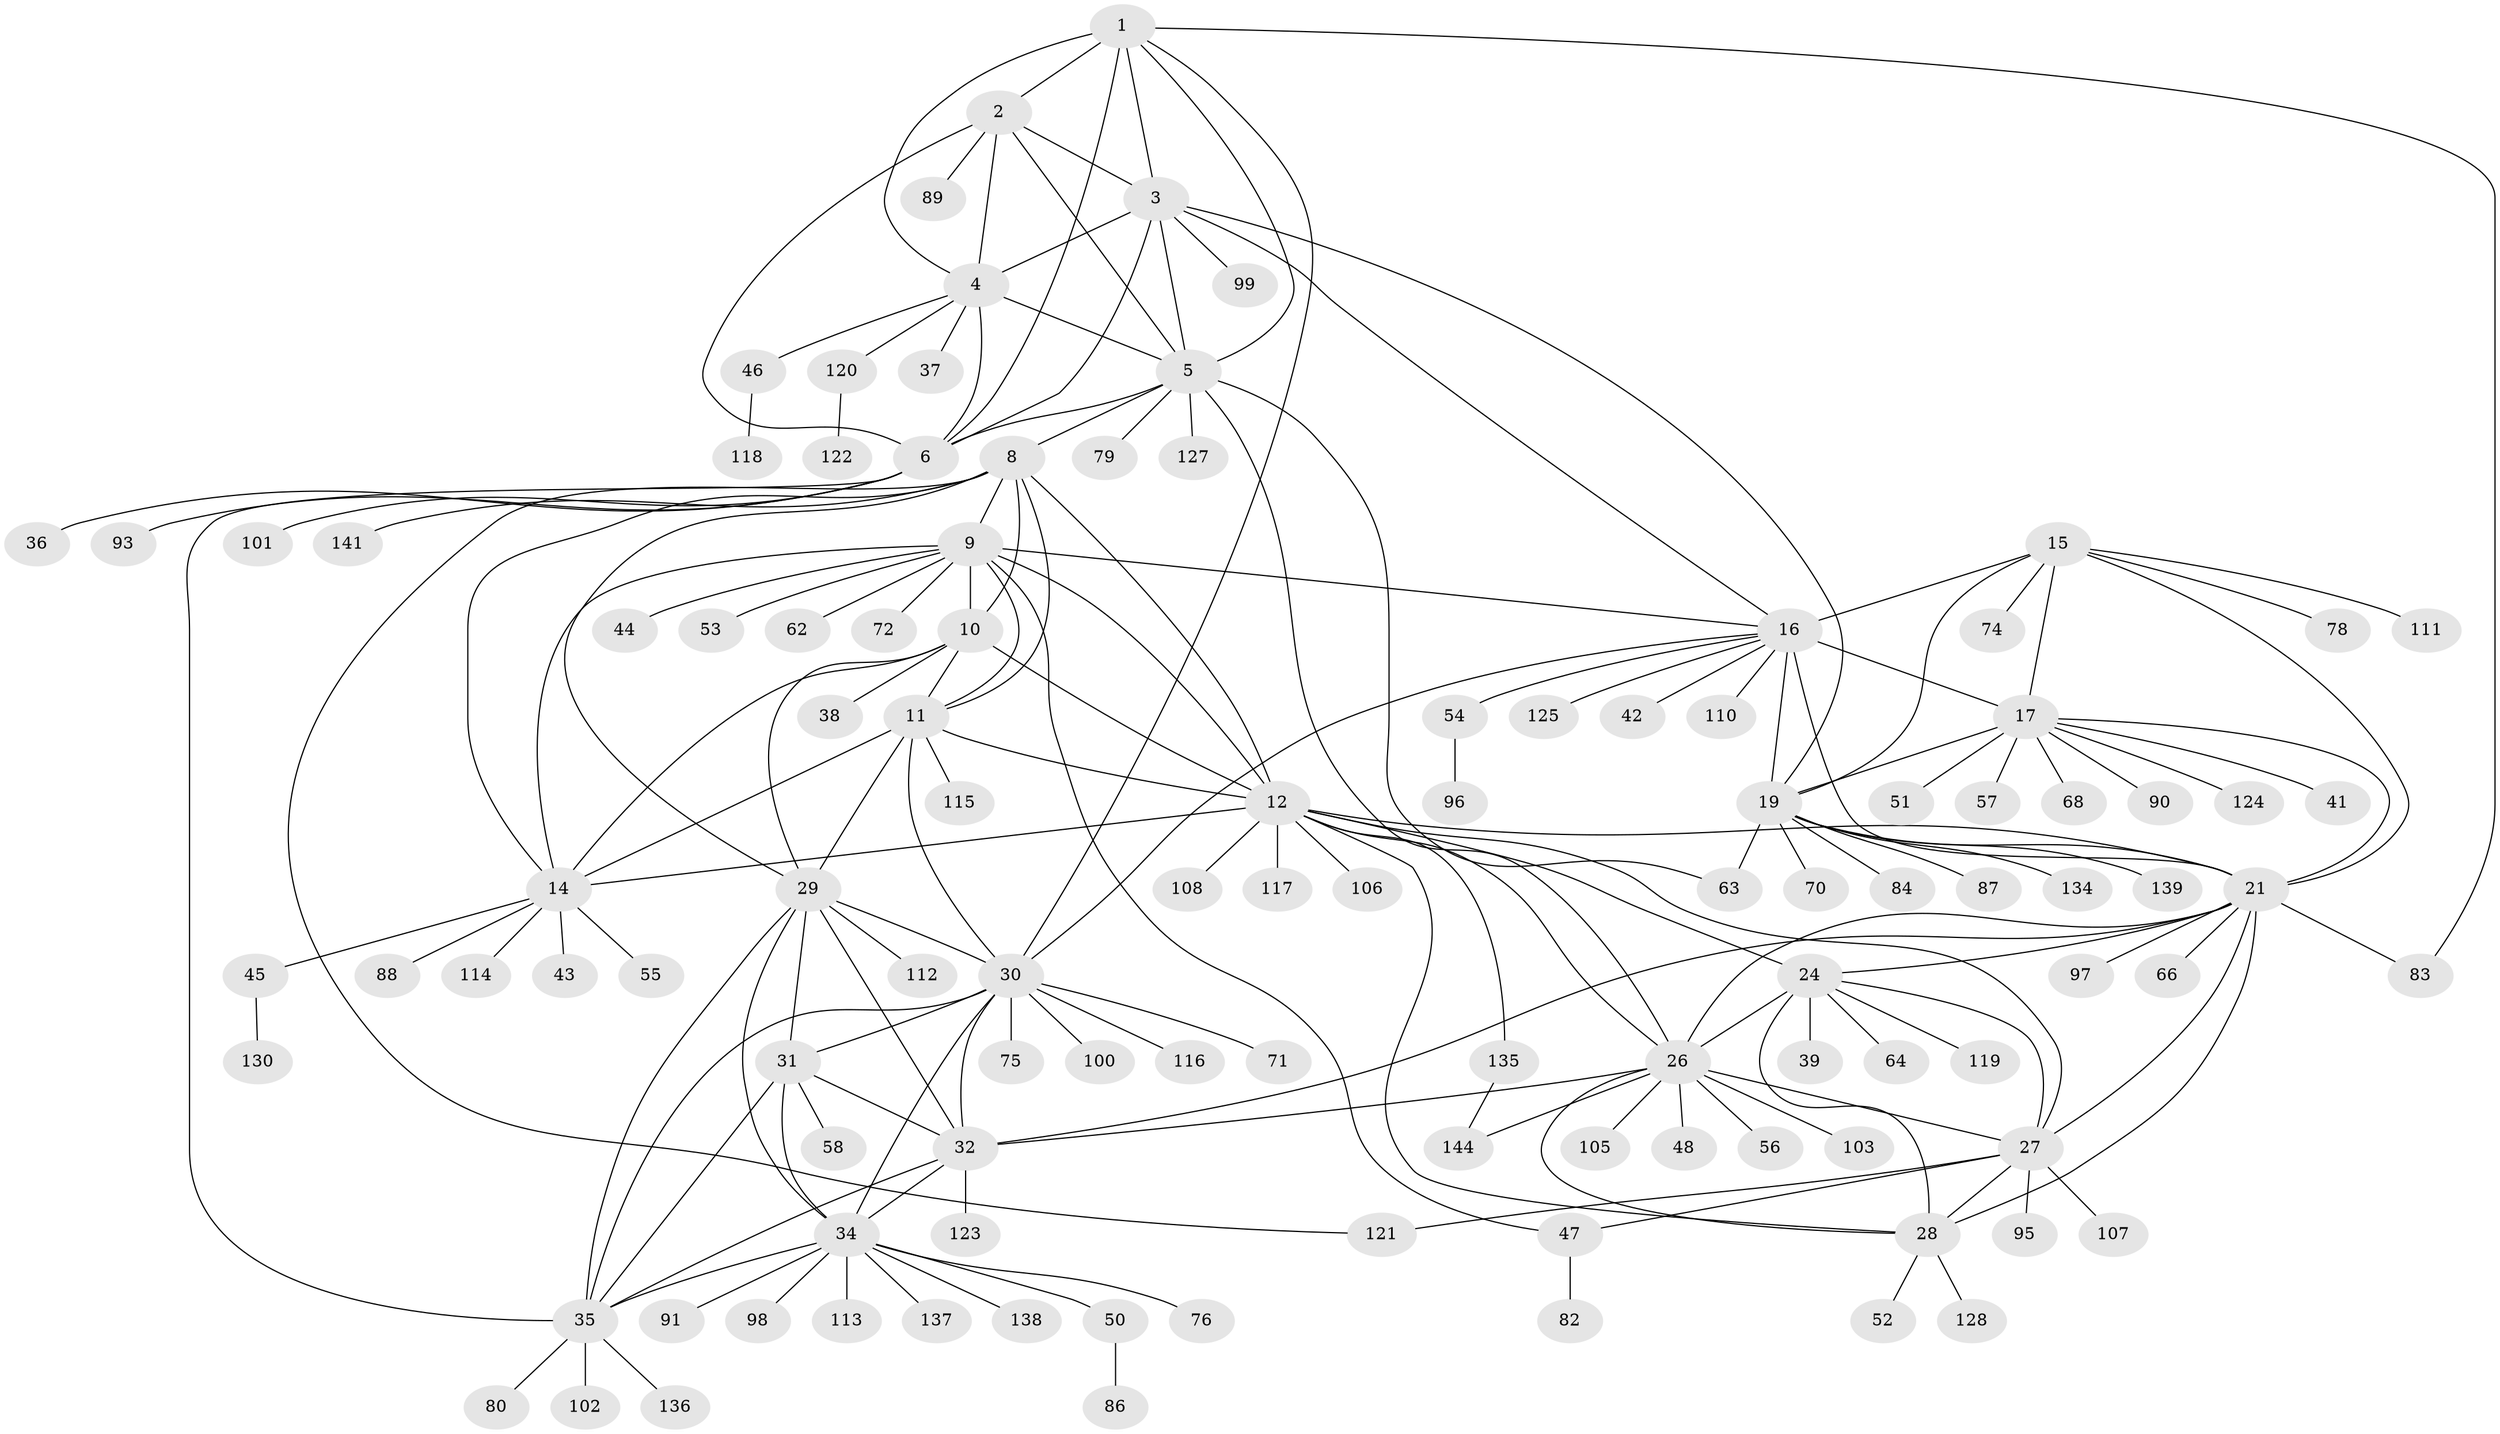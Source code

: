 // original degree distribution, {7: 0.041666666666666664, 8: 0.05555555555555555, 9: 0.020833333333333332, 12: 0.020833333333333332, 10: 0.05555555555555555, 11: 0.013888888888888888, 13: 0.020833333333333332, 14: 0.006944444444444444, 6: 0.006944444444444444, 1: 0.5625, 2: 0.1736111111111111, 3: 0.020833333333333332}
// Generated by graph-tools (version 1.1) at 2025/11/02/27/25 16:11:34]
// undirected, 112 vertices, 174 edges
graph export_dot {
graph [start="1"]
  node [color=gray90,style=filled];
  1 [super="+73"];
  2 [super="+81"];
  3 [super="+104"];
  4 [super="+7"];
  5 [super="+85"];
  6;
  8 [super="+92"];
  9 [super="+13"];
  10;
  11;
  12 [super="+23"];
  14 [super="+49"];
  15 [super="+129"];
  16 [super="+20"];
  17 [super="+18"];
  19 [super="+40"];
  21 [super="+22"];
  24 [super="+25"];
  26 [super="+61"];
  27 [super="+142"];
  28;
  29 [super="+126"];
  30 [super="+77"];
  31 [super="+33"];
  32 [super="+60"];
  34 [super="+59"];
  35 [super="+69"];
  36;
  37;
  38;
  39;
  41;
  42;
  43;
  44;
  45 [super="+65"];
  46;
  47;
  48 [super="+109"];
  50;
  51;
  52 [super="+94"];
  53;
  54 [super="+67"];
  55;
  56;
  57 [super="+143"];
  58;
  62;
  63;
  64;
  66;
  68;
  70 [super="+133"];
  71;
  72;
  74;
  75;
  76;
  78;
  79 [super="+132"];
  80;
  82;
  83;
  84;
  86;
  87;
  88;
  89;
  90;
  91;
  93;
  95;
  96;
  97;
  98;
  99;
  100;
  101 [super="+131"];
  102;
  103;
  105;
  106;
  107;
  108;
  110;
  111;
  112 [super="+140"];
  113;
  114;
  115;
  116;
  117;
  118;
  119;
  120;
  121;
  122;
  123;
  124;
  125;
  127;
  128;
  130;
  134;
  135;
  136;
  137;
  138;
  139;
  141;
  144;
  1 -- 2;
  1 -- 3;
  1 -- 4 [weight=2];
  1 -- 5;
  1 -- 6;
  1 -- 83;
  1 -- 30;
  2 -- 3;
  2 -- 4 [weight=2];
  2 -- 5;
  2 -- 6;
  2 -- 89;
  3 -- 4 [weight=2];
  3 -- 5;
  3 -- 6;
  3 -- 16;
  3 -- 99;
  3 -- 19;
  4 -- 5 [weight=2];
  4 -- 6 [weight=2];
  4 -- 120;
  4 -- 37;
  4 -- 46;
  5 -- 6;
  5 -- 8;
  5 -- 26;
  5 -- 63;
  5 -- 79;
  5 -- 127;
  6 -- 35;
  6 -- 36;
  6 -- 93;
  6 -- 101;
  8 -- 9 [weight=2];
  8 -- 10;
  8 -- 11;
  8 -- 12;
  8 -- 14;
  8 -- 121;
  8 -- 141;
  8 -- 29;
  9 -- 10 [weight=2];
  9 -- 11 [weight=2];
  9 -- 12 [weight=2];
  9 -- 14 [weight=2];
  9 -- 16;
  9 -- 47;
  9 -- 53;
  9 -- 62;
  9 -- 72;
  9 -- 44;
  10 -- 11;
  10 -- 12;
  10 -- 14;
  10 -- 38;
  10 -- 29;
  11 -- 12;
  11 -- 14;
  11 -- 29;
  11 -- 115;
  11 -- 30;
  12 -- 14;
  12 -- 106;
  12 -- 108;
  12 -- 135;
  12 -- 21;
  12 -- 117;
  12 -- 24 [weight=2];
  12 -- 26;
  12 -- 27;
  12 -- 28;
  14 -- 43;
  14 -- 45;
  14 -- 55;
  14 -- 88;
  14 -- 114;
  15 -- 16 [weight=2];
  15 -- 17 [weight=2];
  15 -- 19;
  15 -- 21;
  15 -- 74;
  15 -- 78;
  15 -- 111;
  16 -- 17 [weight=4];
  16 -- 19 [weight=2];
  16 -- 21 [weight=2];
  16 -- 42;
  16 -- 54;
  16 -- 110;
  16 -- 125;
  16 -- 30;
  17 -- 19 [weight=2];
  17 -- 21 [weight=2];
  17 -- 41;
  17 -- 57;
  17 -- 68;
  17 -- 124;
  17 -- 51;
  17 -- 90;
  19 -- 21;
  19 -- 70;
  19 -- 84;
  19 -- 87;
  19 -- 134;
  19 -- 139;
  19 -- 63;
  21 -- 97;
  21 -- 66;
  21 -- 28;
  21 -- 83;
  21 -- 24 [weight=2];
  21 -- 26;
  21 -- 27;
  21 -- 32;
  24 -- 26 [weight=2];
  24 -- 27 [weight=2];
  24 -- 28 [weight=2];
  24 -- 39;
  24 -- 64;
  24 -- 119;
  26 -- 27;
  26 -- 28;
  26 -- 32;
  26 -- 48;
  26 -- 56;
  26 -- 103;
  26 -- 105;
  26 -- 144;
  27 -- 28;
  27 -- 47;
  27 -- 95;
  27 -- 107;
  27 -- 121;
  28 -- 52;
  28 -- 128;
  29 -- 30;
  29 -- 31 [weight=2];
  29 -- 32;
  29 -- 34;
  29 -- 35;
  29 -- 112;
  30 -- 31 [weight=2];
  30 -- 32;
  30 -- 34;
  30 -- 35;
  30 -- 71;
  30 -- 75;
  30 -- 100;
  30 -- 116;
  31 -- 32 [weight=2];
  31 -- 34 [weight=2];
  31 -- 35 [weight=2];
  31 -- 58;
  32 -- 34;
  32 -- 35;
  32 -- 123;
  34 -- 35;
  34 -- 50;
  34 -- 76;
  34 -- 91;
  34 -- 98;
  34 -- 137;
  34 -- 138;
  34 -- 113;
  35 -- 80;
  35 -- 136;
  35 -- 102;
  45 -- 130;
  46 -- 118;
  47 -- 82;
  50 -- 86;
  54 -- 96;
  120 -- 122;
  135 -- 144;
}

